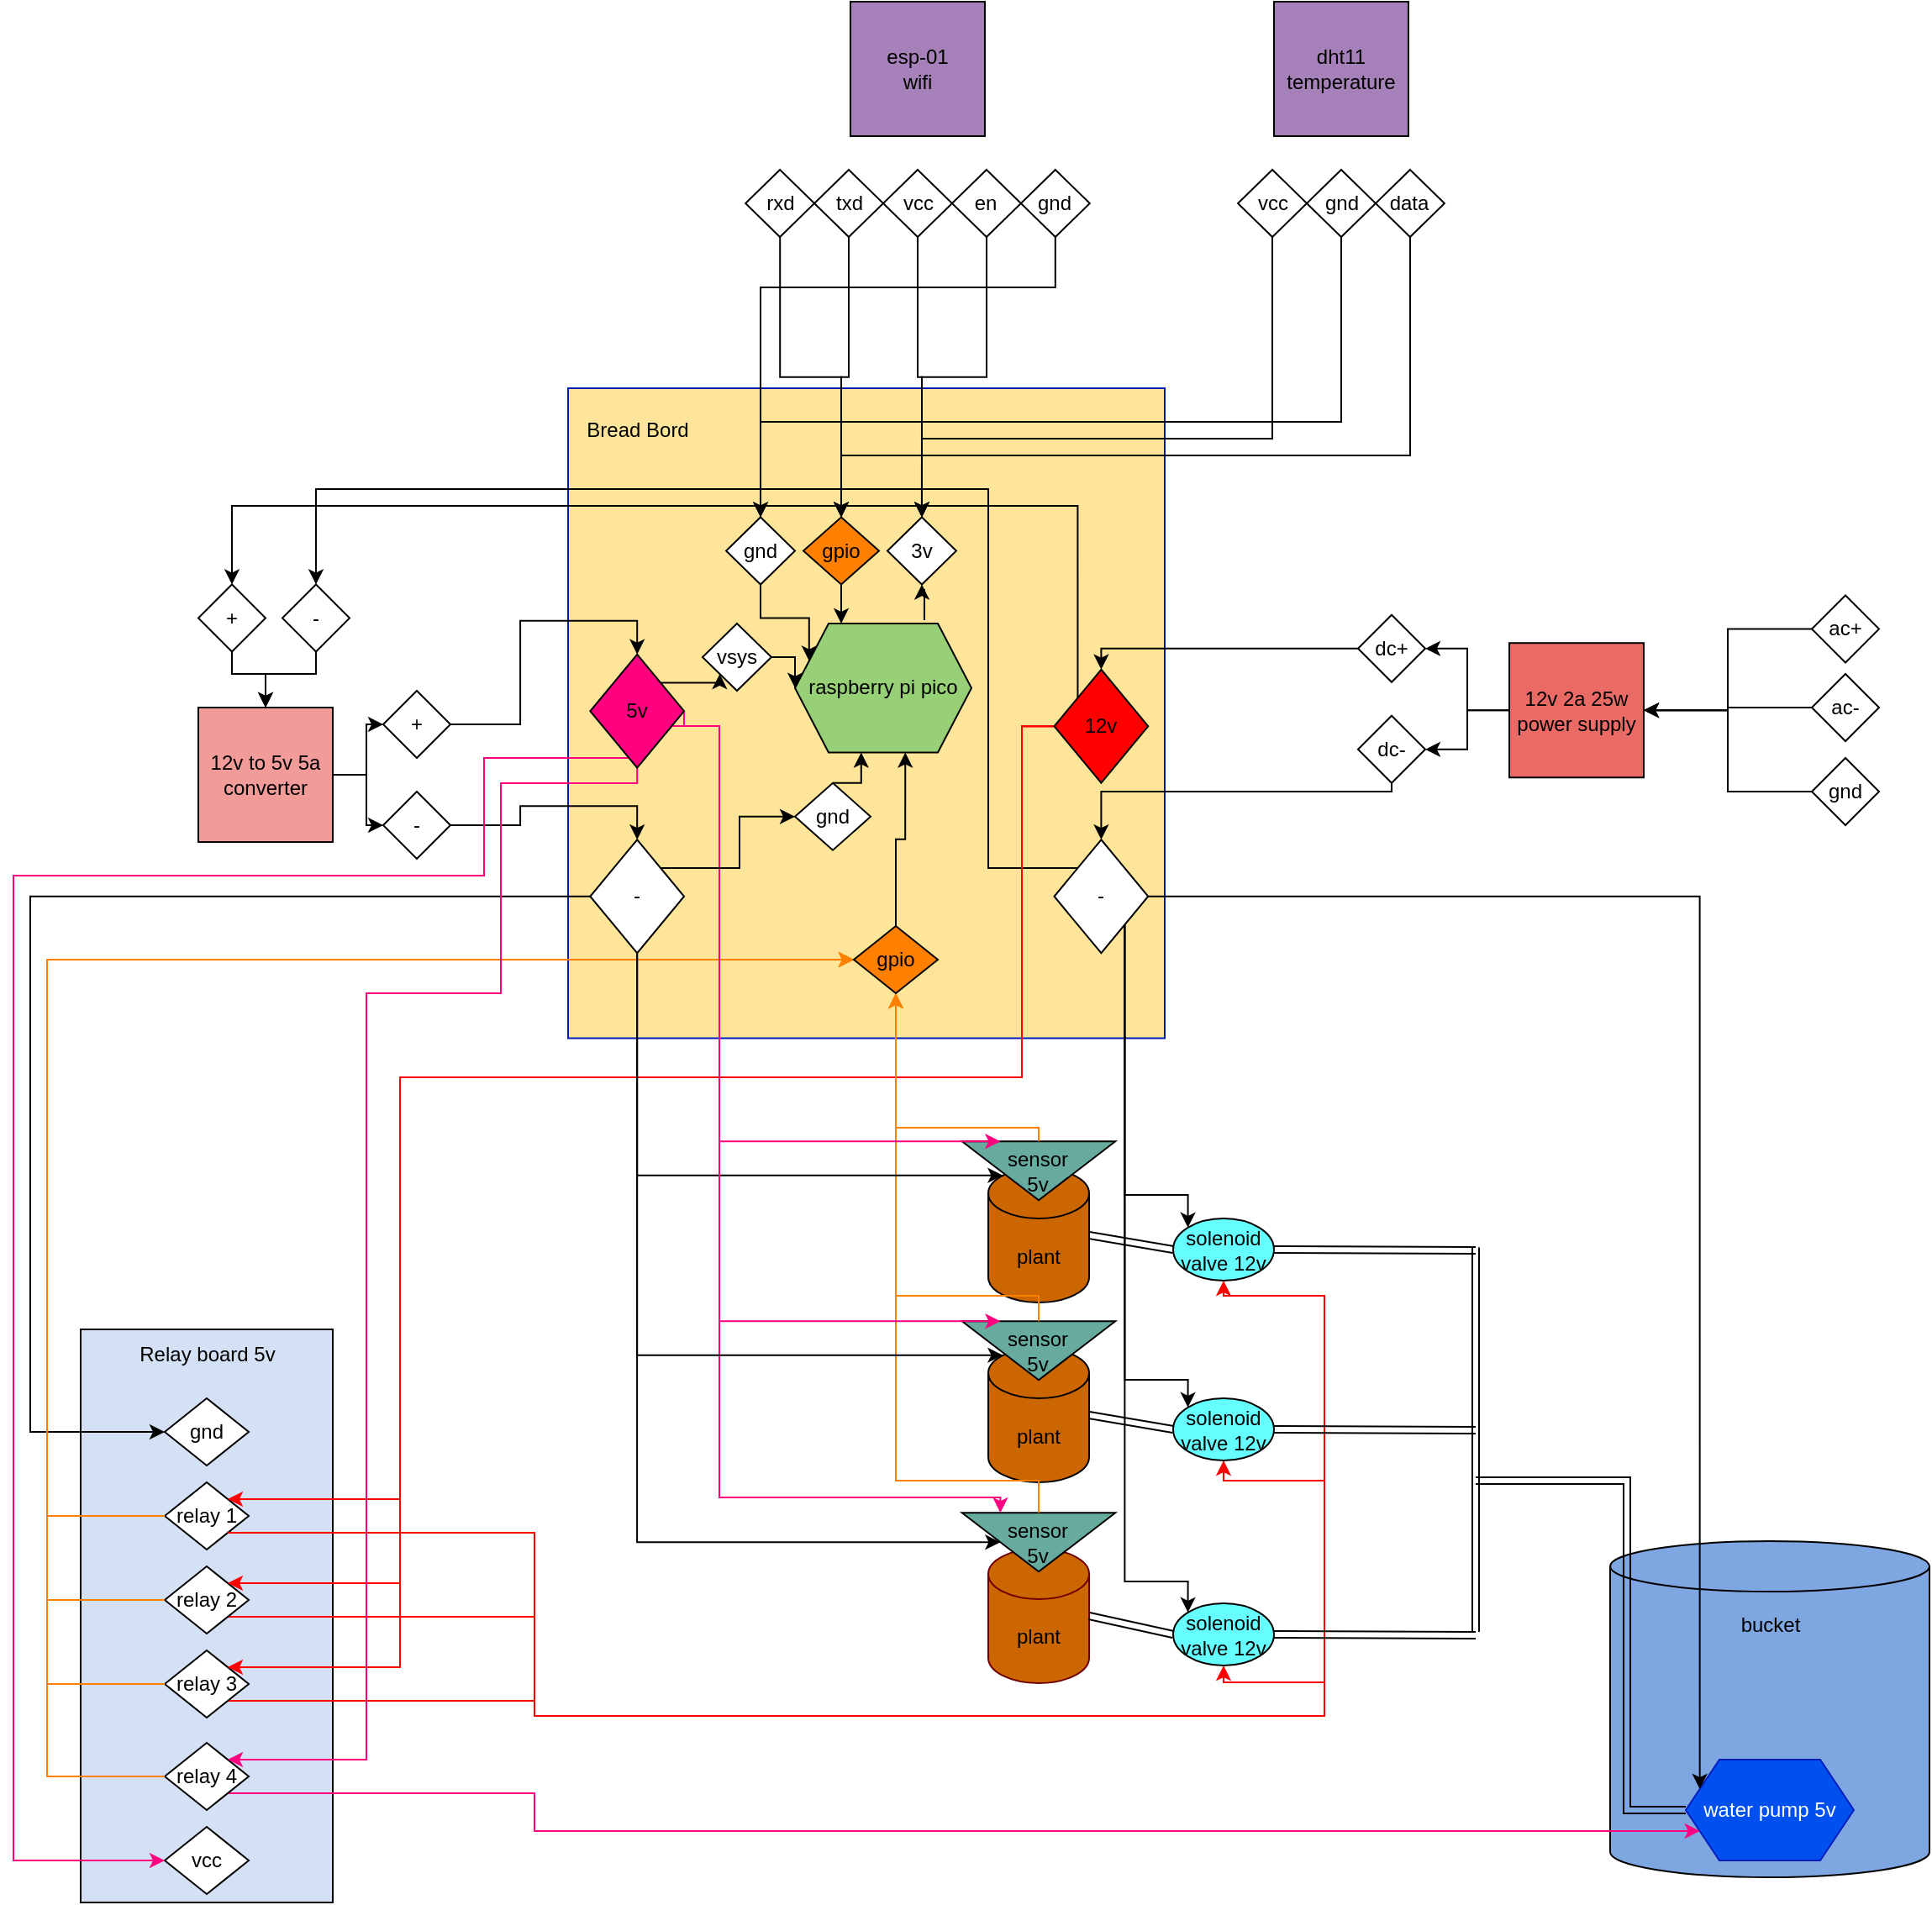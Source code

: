 <mxfile version="20.1.1" type="github">
  <diagram id="-JeUMONWJu-J6zXToi6y" name="Page-1">
    <mxGraphModel dx="1420" dy="1579" grid="1" gridSize="10" guides="1" tooltips="1" connect="1" arrows="1" fold="1" page="1" pageScale="1" pageWidth="1169" pageHeight="827" math="0" shadow="0">
      <root>
        <mxCell id="0" />
        <mxCell id="1" parent="0" />
        <mxCell id="PUIkpn1EFsI0aQIMFj-C-135" value="" style="group;fillColor=#FFE599;strokeColor=#001DBC;fontColor=#ffffff;gradientColor=none;container=0;" parent="1" vertex="1" connectable="0">
          <mxGeometry x="340" y="-80" width="355" height="386.75" as="geometry" />
        </mxCell>
        <mxCell id="PUIkpn1EFsI0aQIMFj-C-105" value="" style="rounded=0;whiteSpace=wrap;html=1;fillColor=#D4E1F5;" parent="1" vertex="1">
          <mxGeometry x="50" y="480" width="150" height="341" as="geometry" />
        </mxCell>
        <mxCell id="PUIkpn1EFsI0aQIMFj-C-1" value="" style="shape=cylinder3;whiteSpace=wrap;html=1;boundedLbl=1;backgroundOutline=1;size=15;fillColor=#7EA6E0;" parent="1" vertex="1">
          <mxGeometry x="960" y="606" width="190" height="200" as="geometry" />
        </mxCell>
        <mxCell id="PUIkpn1EFsI0aQIMFj-C-2" value="water pump 5v" style="shape=hexagon;perimeter=hexagonPerimeter2;whiteSpace=wrap;html=1;fixedSize=1;fillColor=#0050ef;fontColor=#ffffff;strokeColor=#001DBC;" parent="1" vertex="1">
          <mxGeometry x="1005" y="736" width="100" height="60" as="geometry" />
        </mxCell>
        <mxCell id="PUIkpn1EFsI0aQIMFj-C-10" value="solenoid &lt;br&gt;valve 12v" style="ellipse;whiteSpace=wrap;html=1;fillColor=#66FFFF;" parent="1" vertex="1">
          <mxGeometry x="700" y="414" width="60" height="37" as="geometry" />
        </mxCell>
        <mxCell id="PUIkpn1EFsI0aQIMFj-C-21" value="relay 1" style="rhombus;whiteSpace=wrap;html=1;" parent="1" vertex="1">
          <mxGeometry x="100" y="571" width="50" height="40" as="geometry" />
        </mxCell>
        <mxCell id="0tfDMwp1xF6EGkPO3yS6-90" style="edgeStyle=orthogonalEdgeStyle;rounded=0;orthogonalLoop=1;jettySize=auto;html=1;exitX=1;exitY=1;exitDx=0;exitDy=0;entryX=0.5;entryY=1;entryDx=0;entryDy=0;strokeColor=#FF0000;" parent="1" source="PUIkpn1EFsI0aQIMFj-C-22" target="PUIkpn1EFsI0aQIMFj-C-166" edge="1">
          <mxGeometry relative="1" as="geometry">
            <Array as="points">
              <mxPoint x="320" y="651" />
              <mxPoint x="320" y="710" />
              <mxPoint x="790" y="710" />
              <mxPoint x="790" y="690" />
              <mxPoint x="730" y="690" />
            </Array>
          </mxGeometry>
        </mxCell>
        <mxCell id="PUIkpn1EFsI0aQIMFj-C-22" value="relay 2" style="rhombus;whiteSpace=wrap;html=1;" parent="1" vertex="1">
          <mxGeometry x="100" y="621" width="50" height="40" as="geometry" />
        </mxCell>
        <mxCell id="0tfDMwp1xF6EGkPO3yS6-91" style="edgeStyle=orthogonalEdgeStyle;rounded=0;orthogonalLoop=1;jettySize=auto;html=1;exitX=1;exitY=1;exitDx=0;exitDy=0;entryX=0.5;entryY=1;entryDx=0;entryDy=0;strokeColor=#FF0000;" parent="1" source="PUIkpn1EFsI0aQIMFj-C-23" target="PUIkpn1EFsI0aQIMFj-C-165" edge="1">
          <mxGeometry relative="1" as="geometry">
            <Array as="points">
              <mxPoint x="320" y="701" />
              <mxPoint x="320" y="710" />
              <mxPoint x="790" y="710" />
              <mxPoint x="790" y="570" />
              <mxPoint x="730" y="570" />
            </Array>
          </mxGeometry>
        </mxCell>
        <mxCell id="PUIkpn1EFsI0aQIMFj-C-23" value="relay 3" style="rhombus;whiteSpace=wrap;html=1;" parent="1" vertex="1">
          <mxGeometry x="100" y="671" width="50" height="40" as="geometry" />
        </mxCell>
        <mxCell id="0tfDMwp1xF6EGkPO3yS6-92" style="edgeStyle=orthogonalEdgeStyle;rounded=0;orthogonalLoop=1;jettySize=auto;html=1;exitX=1;exitY=1;exitDx=0;exitDy=0;entryX=0.5;entryY=1;entryDx=0;entryDy=0;strokeColor=#FF0000;" parent="1" source="PUIkpn1EFsI0aQIMFj-C-21" target="PUIkpn1EFsI0aQIMFj-C-10" edge="1">
          <mxGeometry relative="1" as="geometry">
            <Array as="points">
              <mxPoint x="320" y="601" />
              <mxPoint x="320" y="710" />
              <mxPoint x="790" y="710" />
              <mxPoint x="790" y="460" />
              <mxPoint x="730" y="460" />
            </Array>
          </mxGeometry>
        </mxCell>
        <mxCell id="0tfDMwp1xF6EGkPO3yS6-94" style="edgeStyle=orthogonalEdgeStyle;rounded=0;orthogonalLoop=1;jettySize=auto;html=1;exitX=1;exitY=1;exitDx=0;exitDy=0;entryX=0;entryY=0.75;entryDx=0;entryDy=0;strokeColor=#FF0080;" parent="1" source="PUIkpn1EFsI0aQIMFj-C-24" target="PUIkpn1EFsI0aQIMFj-C-2" edge="1">
          <mxGeometry relative="1" as="geometry">
            <Array as="points">
              <mxPoint x="320" y="756" />
              <mxPoint x="320" y="779" />
            </Array>
          </mxGeometry>
        </mxCell>
        <mxCell id="PUIkpn1EFsI0aQIMFj-C-24" value="relay 4" style="rhombus;whiteSpace=wrap;html=1;" parent="1" vertex="1">
          <mxGeometry x="100" y="726" width="50" height="40" as="geometry" />
        </mxCell>
        <mxCell id="PUIkpn1EFsI0aQIMFj-C-32" value="plant" style="shape=cylinder3;whiteSpace=wrap;html=1;boundedLbl=1;backgroundOutline=1;size=15;fillColor=#CC6600;" parent="1" vertex="1">
          <mxGeometry x="590" y="384" width="60" height="80" as="geometry" />
        </mxCell>
        <mxCell id="PUIkpn1EFsI0aQIMFj-C-33" value="sensor&lt;br&gt;5v" style="triangle;whiteSpace=wrap;html=1;rotation=90;horizontal=0;fillColor=#67AB9F;" parent="1" vertex="1">
          <mxGeometry x="602.5" y="340" width="35" height="91.25" as="geometry" />
        </mxCell>
        <mxCell id="PUIkpn1EFsI0aQIMFj-C-42" value="plant" style="shape=cylinder3;whiteSpace=wrap;html=1;boundedLbl=1;backgroundOutline=1;size=15;fillColor=#CC6600;" parent="1" vertex="1">
          <mxGeometry x="590" y="491" width="60" height="80" as="geometry" />
        </mxCell>
        <mxCell id="PUIkpn1EFsI0aQIMFj-C-43" value="sensor&lt;br&gt;5v" style="triangle;whiteSpace=wrap;html=1;rotation=90;horizontal=0;fillColor=#67AB9F;" parent="1" vertex="1">
          <mxGeometry x="602.5" y="447" width="35" height="91.25" as="geometry" />
        </mxCell>
        <mxCell id="PUIkpn1EFsI0aQIMFj-C-44" value="plant" style="shape=cylinder3;whiteSpace=wrap;html=1;boundedLbl=1;backgroundOutline=1;size=15;fillColor=#CC6600;fontColor=#000000;strokeColor=#6F0000;" parent="1" vertex="1">
          <mxGeometry x="590" y="610.5" width="60" height="80" as="geometry" />
        </mxCell>
        <mxCell id="PUIkpn1EFsI0aQIMFj-C-45" value="sensor&lt;br&gt;5v" style="triangle;whiteSpace=wrap;html=1;rotation=90;horizontal=0;fillColor=#67AB9F;" parent="1" vertex="1">
          <mxGeometry x="602.5" y="561" width="35" height="91.25" as="geometry" />
        </mxCell>
        <mxCell id="i9QzyAX76_rEQXp-ayQx-7" style="edgeStyle=orthogonalEdgeStyle;rounded=0;orthogonalLoop=1;jettySize=auto;html=1;entryX=0;entryY=0.5;entryDx=0;entryDy=0;" parent="1" source="PUIkpn1EFsI0aQIMFj-C-49" target="PUIkpn1EFsI0aQIMFj-C-67" edge="1">
          <mxGeometry relative="1" as="geometry" />
        </mxCell>
        <mxCell id="i9QzyAX76_rEQXp-ayQx-8" style="edgeStyle=orthogonalEdgeStyle;rounded=0;orthogonalLoop=1;jettySize=auto;html=1;entryX=0;entryY=0.5;entryDx=0;entryDy=0;" parent="1" source="PUIkpn1EFsI0aQIMFj-C-49" target="PUIkpn1EFsI0aQIMFj-C-69" edge="1">
          <mxGeometry relative="1" as="geometry" />
        </mxCell>
        <mxCell id="PUIkpn1EFsI0aQIMFj-C-49" value="12v to 5v 5a converter" style="whiteSpace=wrap;html=1;aspect=fixed;fillColor=#F19C99;" parent="1" vertex="1">
          <mxGeometry x="120" y="110" width="80" height="80" as="geometry" />
        </mxCell>
        <mxCell id="PUIkpn1EFsI0aQIMFj-C-50" value="gnd" style="rhombus;whiteSpace=wrap;html=1;" parent="1" vertex="1">
          <mxGeometry x="100" y="521" width="50" height="40" as="geometry" />
        </mxCell>
        <mxCell id="PUIkpn1EFsI0aQIMFj-C-51" value="vcc" style="rhombus;whiteSpace=wrap;html=1;" parent="1" vertex="1">
          <mxGeometry x="100" y="776" width="50" height="40" as="geometry" />
        </mxCell>
        <mxCell id="i9QzyAX76_rEQXp-ayQx-15" style="edgeStyle=orthogonalEdgeStyle;rounded=0;orthogonalLoop=1;jettySize=auto;html=1;entryX=0.5;entryY=0;entryDx=0;entryDy=0;" parent="1" source="PUIkpn1EFsI0aQIMFj-C-67" target="PUIkpn1EFsI0aQIMFj-C-155" edge="1">
          <mxGeometry relative="1" as="geometry" />
        </mxCell>
        <mxCell id="PUIkpn1EFsI0aQIMFj-C-67" value="+" style="rhombus;whiteSpace=wrap;html=1;" parent="1" vertex="1">
          <mxGeometry x="230" y="100" width="40" height="40" as="geometry" />
        </mxCell>
        <mxCell id="i9QzyAX76_rEQXp-ayQx-16" style="edgeStyle=orthogonalEdgeStyle;rounded=0;orthogonalLoop=1;jettySize=auto;html=1;entryX=0.5;entryY=0;entryDx=0;entryDy=0;" parent="1" source="PUIkpn1EFsI0aQIMFj-C-69" target="PUIkpn1EFsI0aQIMFj-C-160" edge="1">
          <mxGeometry relative="1" as="geometry" />
        </mxCell>
        <mxCell id="PUIkpn1EFsI0aQIMFj-C-69" value="-" style="rhombus;whiteSpace=wrap;html=1;" parent="1" vertex="1">
          <mxGeometry x="230" y="160" width="40" height="40" as="geometry" />
        </mxCell>
        <mxCell id="PUIkpn1EFsI0aQIMFj-C-106" value="Relay board 5v" style="text;html=1;align=center;verticalAlign=middle;resizable=0;points=[];autosize=1;strokeColor=none;fillColor=none;" parent="1" vertex="1">
          <mxGeometry x="75" y="480" width="100" height="30" as="geometry" />
        </mxCell>
        <mxCell id="PUIkpn1EFsI0aQIMFj-C-165" value="solenoid&lt;br&gt;valve 12v" style="ellipse;whiteSpace=wrap;html=1;fillColor=#66FFFF;" parent="1" vertex="1">
          <mxGeometry x="700" y="521" width="60" height="37" as="geometry" />
        </mxCell>
        <mxCell id="PUIkpn1EFsI0aQIMFj-C-166" value="solenoid&lt;br&gt;valve 12v" style="ellipse;whiteSpace=wrap;html=1;fillColor=#66FFFF;" parent="1" vertex="1">
          <mxGeometry x="700" y="643" width="60" height="37" as="geometry" />
        </mxCell>
        <mxCell id="PUIkpn1EFsI0aQIMFj-C-168" value="" style="shape=link;html=1;rounded=0;exitX=1;exitY=0.5;exitDx=0;exitDy=0;exitPerimeter=0;entryX=0;entryY=0.5;entryDx=0;entryDy=0;" parent="1" source="PUIkpn1EFsI0aQIMFj-C-42" target="PUIkpn1EFsI0aQIMFj-C-165" edge="1">
          <mxGeometry width="100" relative="1" as="geometry">
            <mxPoint x="940" y="309.5" as="sourcePoint" />
            <mxPoint x="1040" y="309.5" as="targetPoint" />
          </mxGeometry>
        </mxCell>
        <mxCell id="PUIkpn1EFsI0aQIMFj-C-169" value="" style="shape=link;html=1;rounded=0;exitX=1;exitY=0.5;exitDx=0;exitDy=0;exitPerimeter=0;entryX=0;entryY=0.5;entryDx=0;entryDy=0;" parent="1" source="PUIkpn1EFsI0aQIMFj-C-44" target="PUIkpn1EFsI0aQIMFj-C-166" edge="1">
          <mxGeometry width="100" relative="1" as="geometry">
            <mxPoint x="950" y="319.5" as="sourcePoint" />
            <mxPoint x="1050" y="319.5" as="targetPoint" />
          </mxGeometry>
        </mxCell>
        <mxCell id="PUIkpn1EFsI0aQIMFj-C-172" value="" style="shape=link;html=1;rounded=0;exitX=1;exitY=0.5;exitDx=0;exitDy=0;exitPerimeter=0;entryX=0;entryY=0.5;entryDx=0;entryDy=0;" parent="1" source="PUIkpn1EFsI0aQIMFj-C-32" target="PUIkpn1EFsI0aQIMFj-C-10" edge="1">
          <mxGeometry width="100" relative="1" as="geometry">
            <mxPoint x="870" y="423.5" as="sourcePoint" />
            <mxPoint x="970" y="423.5" as="targetPoint" />
          </mxGeometry>
        </mxCell>
        <mxCell id="PUIkpn1EFsI0aQIMFj-C-171" value="" style="shape=link;html=1;rounded=0;entryX=0;entryY=0.5;entryDx=0;entryDy=0;" parent="1" target="PUIkpn1EFsI0aQIMFj-C-2" edge="1">
          <mxGeometry width="100" relative="1" as="geometry">
            <mxPoint x="880" y="570" as="sourcePoint" />
            <mxPoint x="910" y="740" as="targetPoint" />
            <Array as="points">
              <mxPoint x="970" y="570" />
              <mxPoint x="970" y="766" />
            </Array>
          </mxGeometry>
        </mxCell>
        <mxCell id="PUIkpn1EFsI0aQIMFj-C-173" value="" style="shape=link;html=1;rounded=0;" parent="1" edge="1">
          <mxGeometry width="100" relative="1" as="geometry">
            <mxPoint x="880" y="431.25" as="sourcePoint" />
            <mxPoint x="880" y="660" as="targetPoint" />
            <Array as="points" />
          </mxGeometry>
        </mxCell>
        <mxCell id="PUIkpn1EFsI0aQIMFj-C-174" value="" style="shape=link;html=1;rounded=0;exitX=1;exitY=0.5;exitDx=0;exitDy=0;" parent="1" source="PUIkpn1EFsI0aQIMFj-C-10" edge="1">
          <mxGeometry width="100" relative="1" as="geometry">
            <mxPoint x="810" y="400" as="sourcePoint" />
            <mxPoint x="880" y="433" as="targetPoint" />
          </mxGeometry>
        </mxCell>
        <mxCell id="PUIkpn1EFsI0aQIMFj-C-175" value="" style="shape=link;html=1;rounded=0;exitX=1;exitY=0.5;exitDx=0;exitDy=0;" parent="1" source="PUIkpn1EFsI0aQIMFj-C-166" edge="1">
          <mxGeometry width="100" relative="1" as="geometry">
            <mxPoint x="930" y="480" as="sourcePoint" />
            <mxPoint x="880" y="662" as="targetPoint" />
          </mxGeometry>
        </mxCell>
        <mxCell id="PUIkpn1EFsI0aQIMFj-C-176" value="" style="shape=link;html=1;rounded=0;exitX=1;exitY=0.5;exitDx=0;exitDy=0;" parent="1" source="PUIkpn1EFsI0aQIMFj-C-165" edge="1">
          <mxGeometry width="100" relative="1" as="geometry">
            <mxPoint x="940" y="440" as="sourcePoint" />
            <mxPoint x="880" y="540" as="targetPoint" />
          </mxGeometry>
        </mxCell>
        <mxCell id="PUIkpn1EFsI0aQIMFj-C-177" value="bucket&lt;br&gt;" style="text;html=1;align=center;verticalAlign=middle;resizable=0;points=[];autosize=1;strokeColor=none;fillColor=none;" parent="1" vertex="1">
          <mxGeometry x="1025" y="641" width="60" height="30" as="geometry" />
        </mxCell>
        <mxCell id="0tfDMwp1xF6EGkPO3yS6-1" value="12v 2a 25w power supply" style="whiteSpace=wrap;html=1;aspect=fixed;fillColor=#EA6B66;" parent="1" vertex="1">
          <mxGeometry x="900" y="71.62" width="80" height="80" as="geometry" />
        </mxCell>
        <mxCell id="0tfDMwp1xF6EGkPO3yS6-10" style="edgeStyle=orthogonalEdgeStyle;rounded=0;orthogonalLoop=1;jettySize=auto;html=1;entryX=1;entryY=0.5;entryDx=0;entryDy=0;" parent="1" source="0tfDMwp1xF6EGkPO3yS6-2" target="0tfDMwp1xF6EGkPO3yS6-1" edge="1">
          <mxGeometry relative="1" as="geometry" />
        </mxCell>
        <mxCell id="0tfDMwp1xF6EGkPO3yS6-2" value="ac+" style="rhombus;whiteSpace=wrap;html=1;" parent="1" vertex="1">
          <mxGeometry x="1080" y="43.25" width="40" height="40" as="geometry" />
        </mxCell>
        <mxCell id="0tfDMwp1xF6EGkPO3yS6-9" style="edgeStyle=orthogonalEdgeStyle;rounded=0;orthogonalLoop=1;jettySize=auto;html=1;entryX=1;entryY=0.5;entryDx=0;entryDy=0;" parent="1" source="0tfDMwp1xF6EGkPO3yS6-3" target="0tfDMwp1xF6EGkPO3yS6-1" edge="1">
          <mxGeometry relative="1" as="geometry" />
        </mxCell>
        <mxCell id="0tfDMwp1xF6EGkPO3yS6-3" value="gnd" style="rhombus;whiteSpace=wrap;html=1;" parent="1" vertex="1">
          <mxGeometry x="1080" y="140" width="40" height="40" as="geometry" />
        </mxCell>
        <mxCell id="0tfDMwp1xF6EGkPO3yS6-7" style="edgeStyle=orthogonalEdgeStyle;rounded=0;orthogonalLoop=1;jettySize=auto;html=1;" parent="1" source="0tfDMwp1xF6EGkPO3yS6-4" target="0tfDMwp1xF6EGkPO3yS6-1" edge="1">
          <mxGeometry relative="1" as="geometry" />
        </mxCell>
        <mxCell id="0tfDMwp1xF6EGkPO3yS6-4" value="ac-" style="rhombus;whiteSpace=wrap;html=1;" parent="1" vertex="1">
          <mxGeometry x="1080" y="90" width="40" height="40" as="geometry" />
        </mxCell>
        <mxCell id="0tfDMwp1xF6EGkPO3yS6-14" style="edgeStyle=orthogonalEdgeStyle;rounded=0;orthogonalLoop=1;jettySize=auto;html=1;exitX=0;exitY=0.5;exitDx=0;exitDy=0;" parent="1" source="0tfDMwp1xF6EGkPO3yS6-1" target="0tfDMwp1xF6EGkPO3yS6-11" edge="1">
          <mxGeometry relative="1" as="geometry" />
        </mxCell>
        <mxCell id="i9QzyAX76_rEQXp-ayQx-5" style="edgeStyle=orthogonalEdgeStyle;rounded=0;orthogonalLoop=1;jettySize=auto;html=1;entryX=0.5;entryY=0;entryDx=0;entryDy=0;" parent="1" source="0tfDMwp1xF6EGkPO3yS6-11" target="0tfDMwp1xF6EGkPO3yS6-42" edge="1">
          <mxGeometry relative="1" as="geometry">
            <Array as="points">
              <mxPoint x="830" y="160" />
              <mxPoint x="657" y="160" />
            </Array>
          </mxGeometry>
        </mxCell>
        <mxCell id="0tfDMwp1xF6EGkPO3yS6-11" value="dc-" style="rhombus;whiteSpace=wrap;html=1;" parent="1" vertex="1">
          <mxGeometry x="810" y="114.87" width="40" height="40" as="geometry" />
        </mxCell>
        <mxCell id="0tfDMwp1xF6EGkPO3yS6-13" style="edgeStyle=orthogonalEdgeStyle;rounded=0;orthogonalLoop=1;jettySize=auto;html=1;exitX=0;exitY=0.5;exitDx=0;exitDy=0;" parent="1" source="0tfDMwp1xF6EGkPO3yS6-1" target="0tfDMwp1xF6EGkPO3yS6-12" edge="1">
          <mxGeometry relative="1" as="geometry" />
        </mxCell>
        <mxCell id="i9QzyAX76_rEQXp-ayQx-4" style="edgeStyle=orthogonalEdgeStyle;rounded=0;orthogonalLoop=1;jettySize=auto;html=1;entryX=0.5;entryY=0;entryDx=0;entryDy=0;" parent="1" source="0tfDMwp1xF6EGkPO3yS6-12" target="0tfDMwp1xF6EGkPO3yS6-41" edge="1">
          <mxGeometry relative="1" as="geometry">
            <Array as="points">
              <mxPoint x="657" y="75" />
            </Array>
          </mxGeometry>
        </mxCell>
        <mxCell id="0tfDMwp1xF6EGkPO3yS6-12" value="dc+" style="rhombus;whiteSpace=wrap;html=1;" parent="1" vertex="1">
          <mxGeometry x="810" y="54.87" width="40" height="40" as="geometry" />
        </mxCell>
        <mxCell id="i9QzyAX76_rEQXp-ayQx-11" style="edgeStyle=orthogonalEdgeStyle;rounded=0;orthogonalLoop=1;jettySize=auto;html=1;entryX=0.5;entryY=0;entryDx=0;entryDy=0;" parent="1" source="0tfDMwp1xF6EGkPO3yS6-15" target="PUIkpn1EFsI0aQIMFj-C-49" edge="1">
          <mxGeometry relative="1" as="geometry">
            <Array as="points">
              <mxPoint x="140" y="90" />
              <mxPoint x="160" y="90" />
            </Array>
          </mxGeometry>
        </mxCell>
        <mxCell id="0tfDMwp1xF6EGkPO3yS6-15" value="+" style="rhombus;whiteSpace=wrap;html=1;" parent="1" vertex="1">
          <mxGeometry x="120" y="36.75" width="40" height="40" as="geometry" />
        </mxCell>
        <mxCell id="i9QzyAX76_rEQXp-ayQx-12" style="edgeStyle=orthogonalEdgeStyle;rounded=0;orthogonalLoop=1;jettySize=auto;html=1;entryX=0.5;entryY=0;entryDx=0;entryDy=0;exitX=0.5;exitY=1;exitDx=0;exitDy=0;" parent="1" source="0tfDMwp1xF6EGkPO3yS6-16" target="PUIkpn1EFsI0aQIMFj-C-49" edge="1">
          <mxGeometry relative="1" as="geometry">
            <Array as="points">
              <mxPoint x="190" y="90" />
              <mxPoint x="160" y="90" />
            </Array>
          </mxGeometry>
        </mxCell>
        <mxCell id="0tfDMwp1xF6EGkPO3yS6-16" value="-" style="rhombus;whiteSpace=wrap;html=1;" parent="1" vertex="1">
          <mxGeometry x="170" y="36.75" width="40" height="40" as="geometry" />
        </mxCell>
        <mxCell id="0tfDMwp1xF6EGkPO3yS6-59" style="edgeStyle=orthogonalEdgeStyle;rounded=0;orthogonalLoop=1;jettySize=auto;html=1;exitX=1;exitY=0.5;exitDx=0;exitDy=0;entryX=1;entryY=0.5;entryDx=0;entryDy=0;" parent="1" source="PUIkpn1EFsI0aQIMFj-C-49" target="PUIkpn1EFsI0aQIMFj-C-49" edge="1">
          <mxGeometry relative="1" as="geometry" />
        </mxCell>
        <mxCell id="i9QzyAX76_rEQXp-ayQx-13" style="edgeStyle=orthogonalEdgeStyle;rounded=0;orthogonalLoop=1;jettySize=auto;html=1;exitX=0;exitY=0;exitDx=0;exitDy=0;entryX=0.5;entryY=0;entryDx=0;entryDy=0;" parent="1" source="0tfDMwp1xF6EGkPO3yS6-41" target="0tfDMwp1xF6EGkPO3yS6-15" edge="1">
          <mxGeometry relative="1" as="geometry">
            <Array as="points">
              <mxPoint x="643" y="-10" />
              <mxPoint x="140" y="-10" />
            </Array>
          </mxGeometry>
        </mxCell>
        <mxCell id="i9QzyAX76_rEQXp-ayQx-14" style="edgeStyle=orthogonalEdgeStyle;rounded=0;orthogonalLoop=1;jettySize=auto;html=1;exitX=0;exitY=0;exitDx=0;exitDy=0;entryX=0.5;entryY=0;entryDx=0;entryDy=0;" parent="1" source="0tfDMwp1xF6EGkPO3yS6-42" target="0tfDMwp1xF6EGkPO3yS6-16" edge="1">
          <mxGeometry relative="1" as="geometry">
            <Array as="points">
              <mxPoint x="590" y="206" />
              <mxPoint x="590" y="-20" />
              <mxPoint x="190" y="-20" />
            </Array>
          </mxGeometry>
        </mxCell>
        <mxCell id="i9QzyAX76_rEQXp-ayQx-31" style="edgeStyle=orthogonalEdgeStyle;rounded=0;orthogonalLoop=1;jettySize=auto;html=1;entryX=0;entryY=0.5;entryDx=0;entryDy=0;" parent="1" source="PUIkpn1EFsI0aQIMFj-C-160" target="PUIkpn1EFsI0aQIMFj-C-50" edge="1">
          <mxGeometry relative="1" as="geometry">
            <Array as="points">
              <mxPoint x="20" y="222" />
              <mxPoint x="20" y="541" />
            </Array>
          </mxGeometry>
        </mxCell>
        <mxCell id="i9QzyAX76_rEQXp-ayQx-32" style="edgeStyle=orthogonalEdgeStyle;rounded=0;orthogonalLoop=1;jettySize=auto;html=1;entryX=0;entryY=0.5;entryDx=0;entryDy=0;strokeColor=#FF0080;" parent="1" source="PUIkpn1EFsI0aQIMFj-C-155" target="PUIkpn1EFsI0aQIMFj-C-51" edge="1">
          <mxGeometry relative="1" as="geometry">
            <Array as="points">
              <mxPoint x="290" y="140" />
              <mxPoint x="290" y="210" />
              <mxPoint x="10" y="210" />
              <mxPoint x="10" y="796" />
            </Array>
          </mxGeometry>
        </mxCell>
        <mxCell id="i9QzyAX76_rEQXp-ayQx-33" style="edgeStyle=orthogonalEdgeStyle;rounded=0;orthogonalLoop=1;jettySize=auto;html=1;exitX=0;exitY=0.5;exitDx=0;exitDy=0;strokeColor=#FF8000;" parent="1" source="PUIkpn1EFsI0aQIMFj-C-21" target="PUIkpn1EFsI0aQIMFj-C-55" edge="1">
          <mxGeometry relative="1" as="geometry">
            <Array as="points">
              <mxPoint x="30" y="591" />
              <mxPoint x="30" y="260" />
            </Array>
          </mxGeometry>
        </mxCell>
        <mxCell id="i9QzyAX76_rEQXp-ayQx-34" style="edgeStyle=orthogonalEdgeStyle;rounded=0;orthogonalLoop=1;jettySize=auto;html=1;exitX=0;exitY=0.5;exitDx=0;exitDy=0;strokeColor=#FF8000;" parent="1" source="PUIkpn1EFsI0aQIMFj-C-22" target="PUIkpn1EFsI0aQIMFj-C-55" edge="1">
          <mxGeometry relative="1" as="geometry">
            <Array as="points">
              <mxPoint x="30" y="641" />
              <mxPoint x="30" y="260" />
            </Array>
          </mxGeometry>
        </mxCell>
        <mxCell id="i9QzyAX76_rEQXp-ayQx-35" style="edgeStyle=orthogonalEdgeStyle;rounded=0;orthogonalLoop=1;jettySize=auto;html=1;exitX=0;exitY=0.5;exitDx=0;exitDy=0;strokeColor=#FF8000;" parent="1" source="PUIkpn1EFsI0aQIMFj-C-23" target="PUIkpn1EFsI0aQIMFj-C-55" edge="1">
          <mxGeometry relative="1" as="geometry">
            <Array as="points">
              <mxPoint x="30" y="691" />
              <mxPoint x="30" y="260" />
            </Array>
          </mxGeometry>
        </mxCell>
        <mxCell id="i9QzyAX76_rEQXp-ayQx-36" style="edgeStyle=orthogonalEdgeStyle;rounded=0;orthogonalLoop=1;jettySize=auto;html=1;exitX=0;exitY=0.5;exitDx=0;exitDy=0;strokeColor=#FF8000;" parent="1" source="PUIkpn1EFsI0aQIMFj-C-24" target="PUIkpn1EFsI0aQIMFj-C-55" edge="1">
          <mxGeometry relative="1" as="geometry">
            <Array as="points">
              <mxPoint x="30" y="746" />
              <mxPoint x="30" y="260" />
            </Array>
          </mxGeometry>
        </mxCell>
        <mxCell id="i9QzyAX76_rEQXp-ayQx-37" style="edgeStyle=orthogonalEdgeStyle;rounded=0;orthogonalLoop=1;jettySize=auto;html=1;entryX=1;entryY=0;entryDx=0;entryDy=0;strokeColor=#FF0000;" parent="1" source="0tfDMwp1xF6EGkPO3yS6-41" target="PUIkpn1EFsI0aQIMFj-C-21" edge="1">
          <mxGeometry relative="1" as="geometry">
            <mxPoint x="450" y="460" as="targetPoint" />
            <Array as="points">
              <mxPoint x="610" y="121" />
              <mxPoint x="610" y="330" />
              <mxPoint x="240" y="330" />
              <mxPoint x="240" y="581" />
            </Array>
          </mxGeometry>
        </mxCell>
        <mxCell id="i9QzyAX76_rEQXp-ayQx-38" style="edgeStyle=orthogonalEdgeStyle;rounded=0;orthogonalLoop=1;jettySize=auto;html=1;entryX=1;entryY=0;entryDx=0;entryDy=0;strokeColor=#FF0000;" parent="1" source="0tfDMwp1xF6EGkPO3yS6-41" target="PUIkpn1EFsI0aQIMFj-C-22" edge="1">
          <mxGeometry relative="1" as="geometry">
            <Array as="points">
              <mxPoint x="610" y="121" />
              <mxPoint x="610" y="330" />
              <mxPoint x="240" y="330" />
              <mxPoint x="240" y="631" />
            </Array>
          </mxGeometry>
        </mxCell>
        <mxCell id="i9QzyAX76_rEQXp-ayQx-39" style="edgeStyle=orthogonalEdgeStyle;rounded=0;orthogonalLoop=1;jettySize=auto;html=1;entryX=1;entryY=0;entryDx=0;entryDy=0;strokeColor=#FF0000;" parent="1" source="0tfDMwp1xF6EGkPO3yS6-41" target="PUIkpn1EFsI0aQIMFj-C-23" edge="1">
          <mxGeometry relative="1" as="geometry">
            <Array as="points">
              <mxPoint x="610" y="121" />
              <mxPoint x="610" y="330" />
              <mxPoint x="240" y="330" />
              <mxPoint x="240" y="681" />
            </Array>
          </mxGeometry>
        </mxCell>
        <mxCell id="i9QzyAX76_rEQXp-ayQx-41" style="edgeStyle=orthogonalEdgeStyle;rounded=0;orthogonalLoop=1;jettySize=auto;html=1;exitX=0.5;exitY=1;exitDx=0;exitDy=0;entryX=1;entryY=0;entryDx=0;entryDy=0;strokeColor=#FF0080;" parent="1" source="PUIkpn1EFsI0aQIMFj-C-155" target="PUIkpn1EFsI0aQIMFj-C-24" edge="1">
          <mxGeometry relative="1" as="geometry">
            <Array as="points">
              <mxPoint x="300" y="155" />
              <mxPoint x="300" y="280" />
              <mxPoint x="220" y="280" />
              <mxPoint x="220" y="736" />
            </Array>
          </mxGeometry>
        </mxCell>
        <mxCell id="i9QzyAX76_rEQXp-ayQx-42" style="edgeStyle=orthogonalEdgeStyle;rounded=0;orthogonalLoop=1;jettySize=auto;html=1;entryX=0;entryY=0;entryDx=0;entryDy=0;exitX=1;exitY=1;exitDx=0;exitDy=0;" parent="1" source="0tfDMwp1xF6EGkPO3yS6-42" target="PUIkpn1EFsI0aQIMFj-C-166" edge="1">
          <mxGeometry relative="1" as="geometry">
            <Array as="points">
              <mxPoint x="671" y="630" />
              <mxPoint x="709" y="630" />
            </Array>
          </mxGeometry>
        </mxCell>
        <mxCell id="i9QzyAX76_rEQXp-ayQx-43" style="edgeStyle=orthogonalEdgeStyle;rounded=0;orthogonalLoop=1;jettySize=auto;html=1;exitX=1;exitY=1;exitDx=0;exitDy=0;entryX=0;entryY=0;entryDx=0;entryDy=0;" parent="1" source="0tfDMwp1xF6EGkPO3yS6-42" target="PUIkpn1EFsI0aQIMFj-C-165" edge="1">
          <mxGeometry relative="1" as="geometry">
            <Array as="points">
              <mxPoint x="671" y="510" />
              <mxPoint x="709" y="510" />
            </Array>
          </mxGeometry>
        </mxCell>
        <mxCell id="i9QzyAX76_rEQXp-ayQx-44" style="edgeStyle=orthogonalEdgeStyle;rounded=0;orthogonalLoop=1;jettySize=auto;html=1;exitX=1;exitY=1;exitDx=0;exitDy=0;entryX=0;entryY=0;entryDx=0;entryDy=0;" parent="1" source="0tfDMwp1xF6EGkPO3yS6-42" target="PUIkpn1EFsI0aQIMFj-C-10" edge="1">
          <mxGeometry relative="1" as="geometry">
            <Array as="points">
              <mxPoint x="671" y="400" />
              <mxPoint x="709" y="400" />
            </Array>
          </mxGeometry>
        </mxCell>
        <mxCell id="i9QzyAX76_rEQXp-ayQx-45" style="edgeStyle=orthogonalEdgeStyle;rounded=0;orthogonalLoop=1;jettySize=auto;html=1;exitX=0;exitY=0.5;exitDx=0;exitDy=0;entryX=0.5;entryY=1;entryDx=0;entryDy=0;strokeColor=#FF8000;" parent="1" source="PUIkpn1EFsI0aQIMFj-C-33" target="PUIkpn1EFsI0aQIMFj-C-55" edge="1">
          <mxGeometry relative="1" as="geometry">
            <Array as="points">
              <mxPoint x="620" y="360" />
              <mxPoint x="535" y="360" />
            </Array>
          </mxGeometry>
        </mxCell>
        <mxCell id="i9QzyAX76_rEQXp-ayQx-47" style="edgeStyle=orthogonalEdgeStyle;rounded=0;orthogonalLoop=1;jettySize=auto;html=1;exitX=0;exitY=0.5;exitDx=0;exitDy=0;entryX=0.5;entryY=1;entryDx=0;entryDy=0;strokeColor=#FF8000;" parent="1" source="PUIkpn1EFsI0aQIMFj-C-45" target="PUIkpn1EFsI0aQIMFj-C-55" edge="1">
          <mxGeometry relative="1" as="geometry">
            <Array as="points">
              <mxPoint x="620" y="570" />
              <mxPoint x="535" y="570" />
            </Array>
          </mxGeometry>
        </mxCell>
        <mxCell id="i9QzyAX76_rEQXp-ayQx-48" style="edgeStyle=orthogonalEdgeStyle;rounded=0;orthogonalLoop=1;jettySize=auto;html=1;exitX=0;exitY=0.5;exitDx=0;exitDy=0;entryX=0.5;entryY=1;entryDx=0;entryDy=0;strokeColor=#FF8000;" parent="1" source="PUIkpn1EFsI0aQIMFj-C-43" target="PUIkpn1EFsI0aQIMFj-C-55" edge="1">
          <mxGeometry relative="1" as="geometry">
            <Array as="points">
              <mxPoint x="620" y="460" />
              <mxPoint x="535" y="460" />
            </Array>
          </mxGeometry>
        </mxCell>
        <mxCell id="i9QzyAX76_rEQXp-ayQx-49" style="edgeStyle=orthogonalEdgeStyle;rounded=0;orthogonalLoop=1;jettySize=auto;html=1;entryX=0;entryY=0.75;entryDx=0;entryDy=0;strokeColor=#FF0080;" parent="1" source="PUIkpn1EFsI0aQIMFj-C-155" target="PUIkpn1EFsI0aQIMFj-C-45" edge="1">
          <mxGeometry relative="1" as="geometry">
            <Array as="points">
              <mxPoint x="430" y="121" />
              <mxPoint x="430" y="580" />
              <mxPoint x="597" y="580" />
            </Array>
          </mxGeometry>
        </mxCell>
        <mxCell id="i9QzyAX76_rEQXp-ayQx-50" style="edgeStyle=orthogonalEdgeStyle;rounded=0;orthogonalLoop=1;jettySize=auto;html=1;entryX=0.5;entryY=1;entryDx=0;entryDy=0;" parent="1" source="PUIkpn1EFsI0aQIMFj-C-160" target="PUIkpn1EFsI0aQIMFj-C-45" edge="1">
          <mxGeometry relative="1" as="geometry">
            <Array as="points">
              <mxPoint x="381" y="607" />
            </Array>
          </mxGeometry>
        </mxCell>
        <mxCell id="i9QzyAX76_rEQXp-ayQx-51" style="edgeStyle=orthogonalEdgeStyle;rounded=0;orthogonalLoop=1;jettySize=auto;html=1;entryX=0.145;entryY=0;entryDx=0;entryDy=4.35;entryPerimeter=0;" parent="1" source="PUIkpn1EFsI0aQIMFj-C-160" target="PUIkpn1EFsI0aQIMFj-C-42" edge="1">
          <mxGeometry relative="1" as="geometry">
            <Array as="points">
              <mxPoint x="381" y="495" />
            </Array>
          </mxGeometry>
        </mxCell>
        <mxCell id="i9QzyAX76_rEQXp-ayQx-52" style="edgeStyle=orthogonalEdgeStyle;rounded=0;orthogonalLoop=1;jettySize=auto;html=1;entryX=0.145;entryY=0;entryDx=0;entryDy=4.35;entryPerimeter=0;" parent="1" source="PUIkpn1EFsI0aQIMFj-C-160" target="PUIkpn1EFsI0aQIMFj-C-32" edge="1">
          <mxGeometry relative="1" as="geometry">
            <Array as="points">
              <mxPoint x="381" y="388" />
            </Array>
          </mxGeometry>
        </mxCell>
        <mxCell id="i9QzyAX76_rEQXp-ayQx-53" style="edgeStyle=orthogonalEdgeStyle;rounded=0;orthogonalLoop=1;jettySize=auto;html=1;exitX=1;exitY=0.5;exitDx=0;exitDy=0;entryX=0;entryY=0.75;entryDx=0;entryDy=0;strokeColor=#FF0080;" parent="1" source="PUIkpn1EFsI0aQIMFj-C-155" target="PUIkpn1EFsI0aQIMFj-C-43" edge="1">
          <mxGeometry relative="1" as="geometry">
            <Array as="points">
              <mxPoint x="430" y="121" />
              <mxPoint x="430" y="475" />
            </Array>
          </mxGeometry>
        </mxCell>
        <mxCell id="i9QzyAX76_rEQXp-ayQx-54" style="edgeStyle=orthogonalEdgeStyle;rounded=0;orthogonalLoop=1;jettySize=auto;html=1;entryX=0;entryY=0.75;entryDx=0;entryDy=0;strokeColor=#FF0080;" parent="1" source="PUIkpn1EFsI0aQIMFj-C-155" target="PUIkpn1EFsI0aQIMFj-C-33" edge="1">
          <mxGeometry relative="1" as="geometry">
            <Array as="points">
              <mxPoint x="430" y="121" />
              <mxPoint x="430" y="368" />
            </Array>
          </mxGeometry>
        </mxCell>
        <mxCell id="i9QzyAX76_rEQXp-ayQx-55" style="edgeStyle=orthogonalEdgeStyle;rounded=0;orthogonalLoop=1;jettySize=auto;html=1;exitX=1;exitY=0.5;exitDx=0;exitDy=0;entryX=0;entryY=0.25;entryDx=0;entryDy=0;strokeColor=#000000;" parent="1" source="0tfDMwp1xF6EGkPO3yS6-42" target="PUIkpn1EFsI0aQIMFj-C-2" edge="1">
          <mxGeometry relative="1" as="geometry">
            <Array as="points">
              <mxPoint x="1013" y="222" />
            </Array>
          </mxGeometry>
        </mxCell>
        <mxCell id="Cj3IPJaoReeCgqhKKYie-1" value="esp-01&lt;br&gt;wifi&lt;br&gt;" style="whiteSpace=wrap;html=1;aspect=fixed;fillColor=#A680B8;" parent="1" vertex="1">
          <mxGeometry x="507.98" y="-310" width="80" height="80" as="geometry" />
        </mxCell>
        <mxCell id="PUIkpn1EFsI0aQIMFj-C-132" value="Bread Bord&lt;br&gt;" style="text;html=1;align=center;verticalAlign=middle;resizable=0;points=[];autosize=1;strokeColor=none;fillColor=none;" parent="1" vertex="1">
          <mxGeometry x="341.092" y="-70" width="80" height="30" as="geometry" />
        </mxCell>
        <mxCell id="i9QzyAX76_rEQXp-ayQx-58" style="edgeStyle=orthogonalEdgeStyle;rounded=0;orthogonalLoop=1;jettySize=auto;html=1;exitX=1;exitY=0;exitDx=0;exitDy=0;entryX=0;entryY=1;entryDx=0;entryDy=0;strokeColor=#000000;" parent="1" source="PUIkpn1EFsI0aQIMFj-C-155" target="PUIkpn1EFsI0aQIMFj-C-66" edge="1">
          <mxGeometry relative="1" as="geometry" />
        </mxCell>
        <mxCell id="PUIkpn1EFsI0aQIMFj-C-155" value="5v" style="rhombus;whiteSpace=wrap;html=1;fillColor=#FF0080;" parent="1" vertex="1">
          <mxGeometry x="353.148" y="78.375" width="55.88" height="67.5" as="geometry" />
        </mxCell>
        <mxCell id="i9QzyAX76_rEQXp-ayQx-28" style="edgeStyle=orthogonalEdgeStyle;rounded=0;orthogonalLoop=1;jettySize=auto;html=1;exitX=1;exitY=0;exitDx=0;exitDy=0;entryX=0;entryY=0.5;entryDx=0;entryDy=0;" parent="1" source="PUIkpn1EFsI0aQIMFj-C-160" target="PUIkpn1EFsI0aQIMFj-C-65" edge="1">
          <mxGeometry relative="1" as="geometry" />
        </mxCell>
        <mxCell id="PUIkpn1EFsI0aQIMFj-C-160" value="-" style="rhombus;whiteSpace=wrap;html=1;" parent="1" vertex="1">
          <mxGeometry x="353.148" y="188.625" width="55.88" height="67.5" as="geometry" />
        </mxCell>
        <mxCell id="0tfDMwp1xF6EGkPO3yS6-41" value="12v" style="rhombus;whiteSpace=wrap;html=1;fillColor=#FF0000;" parent="1" vertex="1">
          <mxGeometry x="629.259" y="87.375" width="55.88" height="67.5" as="geometry" />
        </mxCell>
        <mxCell id="0tfDMwp1xF6EGkPO3yS6-42" value="-" style="rhombus;whiteSpace=wrap;html=1;" parent="1" vertex="1">
          <mxGeometry x="629.259" y="188.625" width="55.88" height="67.5" as="geometry" />
        </mxCell>
        <mxCell id="i9QzyAX76_rEQXp-ayQx-57" style="edgeStyle=orthogonalEdgeStyle;rounded=0;orthogonalLoop=1;jettySize=auto;html=1;exitX=1;exitY=0.5;exitDx=0;exitDy=0;entryX=0;entryY=0.5;entryDx=0;entryDy=0;strokeColor=#000000;" parent="1" source="PUIkpn1EFsI0aQIMFj-C-66" target="PUIkpn1EFsI0aQIMFj-C-48" edge="1">
          <mxGeometry relative="1" as="geometry" />
        </mxCell>
        <mxCell id="PUIkpn1EFsI0aQIMFj-C-66" value="vsys" style="rhombus;whiteSpace=wrap;html=1;" parent="1" vertex="1">
          <mxGeometry x="420" y="60" width="40.97" height="40" as="geometry" />
        </mxCell>
        <mxCell id="i9QzyAX76_rEQXp-ayQx-29" style="edgeStyle=orthogonalEdgeStyle;rounded=0;orthogonalLoop=1;jettySize=auto;html=1;exitX=0.5;exitY=0;exitDx=0;exitDy=0;entryX=0.375;entryY=1;entryDx=0;entryDy=0;" parent="1" source="PUIkpn1EFsI0aQIMFj-C-65" target="PUIkpn1EFsI0aQIMFj-C-48" edge="1">
          <mxGeometry relative="1" as="geometry" />
        </mxCell>
        <mxCell id="PUIkpn1EFsI0aQIMFj-C-65" value="gnd" style="rhombus;whiteSpace=wrap;html=1;" parent="1" vertex="1">
          <mxGeometry x="475" y="154.88" width="45" height="40" as="geometry" />
        </mxCell>
        <mxCell id="PUIkpn1EFsI0aQIMFj-C-48" value="raspberry pi pico" style="shape=hexagon;perimeter=hexagonPerimeter2;whiteSpace=wrap;html=1;fixedSize=1;fillColor=#97D077;" parent="1" vertex="1">
          <mxGeometry x="475" y="60" width="105" height="76.75" as="geometry" />
        </mxCell>
        <mxCell id="i9QzyAX76_rEQXp-ayQx-30" style="edgeStyle=orthogonalEdgeStyle;rounded=0;orthogonalLoop=1;jettySize=auto;html=1;entryX=0.625;entryY=1;entryDx=0;entryDy=0;" parent="1" source="PUIkpn1EFsI0aQIMFj-C-55" target="PUIkpn1EFsI0aQIMFj-C-48" edge="1">
          <mxGeometry relative="1" as="geometry" />
        </mxCell>
        <mxCell id="PUIkpn1EFsI0aQIMFj-C-55" value="gpio" style="rhombus;whiteSpace=wrap;html=1;fillColor=#FF8000;" parent="1" vertex="1">
          <mxGeometry x="510" y="240" width="50" height="40" as="geometry" />
        </mxCell>
        <mxCell id="Cj3IPJaoReeCgqhKKYie-9" style="edgeStyle=orthogonalEdgeStyle;rounded=0;orthogonalLoop=1;jettySize=auto;html=1;exitX=0.733;exitY=-0.026;exitDx=0;exitDy=0;exitPerimeter=0;" parent="1" source="PUIkpn1EFsI0aQIMFj-C-48" target="Cj3IPJaoReeCgqhKKYie-3" edge="1">
          <mxGeometry relative="1" as="geometry" />
        </mxCell>
        <mxCell id="Cj3IPJaoReeCgqhKKYie-3" value="3v" style="rhombus;whiteSpace=wrap;html=1;" parent="1" vertex="1">
          <mxGeometry x="530" y="-3.25" width="40.97" height="40" as="geometry" />
        </mxCell>
        <mxCell id="Cj3IPJaoReeCgqhKKYie-8" style="edgeStyle=orthogonalEdgeStyle;rounded=0;orthogonalLoop=1;jettySize=auto;html=1;entryX=0.262;entryY=0;entryDx=0;entryDy=0;entryPerimeter=0;" parent="1" source="Cj3IPJaoReeCgqhKKYie-5" target="PUIkpn1EFsI0aQIMFj-C-48" edge="1">
          <mxGeometry relative="1" as="geometry" />
        </mxCell>
        <mxCell id="Cj3IPJaoReeCgqhKKYie-5" value="gpio" style="rhombus;whiteSpace=wrap;html=1;fillColor=#FF8000;" parent="1" vertex="1">
          <mxGeometry x="480" y="-3.25" width="45" height="40" as="geometry" />
        </mxCell>
        <mxCell id="ZqX6bqMgEYGxVGtMa7wk-10" style="edgeStyle=orthogonalEdgeStyle;rounded=0;orthogonalLoop=1;jettySize=auto;html=1;entryX=0.5;entryY=0;entryDx=0;entryDy=0;" edge="1" parent="1" source="Cj3IPJaoReeCgqhKKYie-10" target="ZqX6bqMgEYGxVGtMa7wk-8">
          <mxGeometry relative="1" as="geometry">
            <Array as="points">
              <mxPoint x="630" y="-140" />
              <mxPoint x="455" y="-140" />
            </Array>
          </mxGeometry>
        </mxCell>
        <mxCell id="Cj3IPJaoReeCgqhKKYie-10" value="gnd" style="rhombus;whiteSpace=wrap;html=1;" parent="1" vertex="1">
          <mxGeometry x="609.43" y="-210" width="40.97" height="40" as="geometry" />
        </mxCell>
        <mxCell id="Cj3IPJaoReeCgqhKKYie-24" style="edgeStyle=orthogonalEdgeStyle;rounded=0;orthogonalLoop=1;jettySize=auto;html=1;entryX=0.5;entryY=0;entryDx=0;entryDy=0;" parent="1" source="Cj3IPJaoReeCgqhKKYie-12" target="Cj3IPJaoReeCgqhKKYie-3" edge="1">
          <mxGeometry relative="1" as="geometry" />
        </mxCell>
        <mxCell id="Cj3IPJaoReeCgqhKKYie-12" value="vcc" style="rhombus;whiteSpace=wrap;html=1;" parent="1" vertex="1">
          <mxGeometry x="527.5" y="-210" width="40.97" height="40" as="geometry" />
        </mxCell>
        <mxCell id="Cj3IPJaoReeCgqhKKYie-26" style="edgeStyle=orthogonalEdgeStyle;rounded=0;orthogonalLoop=1;jettySize=auto;html=1;entryX=0.5;entryY=0;entryDx=0;entryDy=0;" parent="1" source="Cj3IPJaoReeCgqhKKYie-13" target="Cj3IPJaoReeCgqhKKYie-5" edge="1">
          <mxGeometry relative="1" as="geometry" />
        </mxCell>
        <mxCell id="Cj3IPJaoReeCgqhKKYie-13" value="txd" style="rhombus;whiteSpace=wrap;html=1;" parent="1" vertex="1">
          <mxGeometry x="486.53" y="-210" width="40.97" height="40" as="geometry" />
        </mxCell>
        <mxCell id="Cj3IPJaoReeCgqhKKYie-27" style="edgeStyle=orthogonalEdgeStyle;rounded=0;orthogonalLoop=1;jettySize=auto;html=1;entryX=0.5;entryY=0;entryDx=0;entryDy=0;" parent="1" source="Cj3IPJaoReeCgqhKKYie-14" target="Cj3IPJaoReeCgqhKKYie-5" edge="1">
          <mxGeometry relative="1" as="geometry">
            <mxPoint x="420" y="-120" as="targetPoint" />
          </mxGeometry>
        </mxCell>
        <mxCell id="Cj3IPJaoReeCgqhKKYie-14" value="rxd" style="rhombus;whiteSpace=wrap;html=1;" parent="1" vertex="1">
          <mxGeometry x="445.56" y="-210" width="40.97" height="40" as="geometry" />
        </mxCell>
        <mxCell id="Cj3IPJaoReeCgqhKKYie-25" style="edgeStyle=orthogonalEdgeStyle;rounded=0;orthogonalLoop=1;jettySize=auto;html=1;entryX=0.5;entryY=0;entryDx=0;entryDy=0;" parent="1" source="Cj3IPJaoReeCgqhKKYie-16" target="Cj3IPJaoReeCgqhKKYie-3" edge="1">
          <mxGeometry relative="1" as="geometry" />
        </mxCell>
        <mxCell id="Cj3IPJaoReeCgqhKKYie-16" value="en" style="rhombus;whiteSpace=wrap;html=1;" parent="1" vertex="1">
          <mxGeometry x="568.46" y="-210" width="40.97" height="40" as="geometry" />
        </mxCell>
        <mxCell id="ZqX6bqMgEYGxVGtMa7wk-1" value="dht11&lt;br&gt;temperature" style="whiteSpace=wrap;html=1;aspect=fixed;fillColor=#A680B8;" vertex="1" parent="1">
          <mxGeometry x="760" y="-310" width="80" height="80" as="geometry" />
        </mxCell>
        <mxCell id="ZqX6bqMgEYGxVGtMa7wk-5" style="edgeStyle=orthogonalEdgeStyle;rounded=0;orthogonalLoop=1;jettySize=auto;html=1;entryX=0.5;entryY=0;entryDx=0;entryDy=0;" edge="1" parent="1" source="ZqX6bqMgEYGxVGtMa7wk-2" target="Cj3IPJaoReeCgqhKKYie-3">
          <mxGeometry relative="1" as="geometry">
            <Array as="points">
              <mxPoint x="759" y="-50" />
              <mxPoint x="551" y="-50" />
            </Array>
          </mxGeometry>
        </mxCell>
        <mxCell id="ZqX6bqMgEYGxVGtMa7wk-2" value="vcc" style="rhombus;whiteSpace=wrap;html=1;" vertex="1" parent="1">
          <mxGeometry x="738.54" y="-210" width="40.97" height="40" as="geometry" />
        </mxCell>
        <mxCell id="ZqX6bqMgEYGxVGtMa7wk-6" style="edgeStyle=orthogonalEdgeStyle;rounded=0;orthogonalLoop=1;jettySize=auto;html=1;entryX=0.5;entryY=0;entryDx=0;entryDy=0;" edge="1" parent="1" source="ZqX6bqMgEYGxVGtMa7wk-3" target="ZqX6bqMgEYGxVGtMa7wk-8">
          <mxGeometry relative="1" as="geometry">
            <Array as="points">
              <mxPoint x="800" y="-60" />
              <mxPoint x="455" y="-60" />
            </Array>
          </mxGeometry>
        </mxCell>
        <mxCell id="ZqX6bqMgEYGxVGtMa7wk-3" value="gnd" style="rhombus;whiteSpace=wrap;html=1;" vertex="1" parent="1">
          <mxGeometry x="779.51" y="-210" width="40.97" height="40" as="geometry" />
        </mxCell>
        <mxCell id="ZqX6bqMgEYGxVGtMa7wk-7" style="edgeStyle=orthogonalEdgeStyle;rounded=0;orthogonalLoop=1;jettySize=auto;html=1;entryX=0.5;entryY=0;entryDx=0;entryDy=0;" edge="1" parent="1" source="ZqX6bqMgEYGxVGtMa7wk-4" target="Cj3IPJaoReeCgqhKKYie-5">
          <mxGeometry relative="1" as="geometry">
            <Array as="points">
              <mxPoint x="841" y="-40" />
              <mxPoint x="503" y="-40" />
            </Array>
          </mxGeometry>
        </mxCell>
        <mxCell id="ZqX6bqMgEYGxVGtMa7wk-4" value="data" style="rhombus;whiteSpace=wrap;html=1;" vertex="1" parent="1">
          <mxGeometry x="820.48" y="-210" width="40.97" height="40" as="geometry" />
        </mxCell>
        <mxCell id="ZqX6bqMgEYGxVGtMa7wk-9" style="edgeStyle=orthogonalEdgeStyle;rounded=0;orthogonalLoop=1;jettySize=auto;html=1;entryX=0;entryY=0.25;entryDx=0;entryDy=0;" edge="1" parent="1" source="ZqX6bqMgEYGxVGtMa7wk-8" target="PUIkpn1EFsI0aQIMFj-C-48">
          <mxGeometry relative="1" as="geometry" />
        </mxCell>
        <mxCell id="ZqX6bqMgEYGxVGtMa7wk-8" value="gnd" style="rhombus;whiteSpace=wrap;html=1;" vertex="1" parent="1">
          <mxGeometry x="434.03" y="-3.25" width="40.97" height="40" as="geometry" />
        </mxCell>
      </root>
    </mxGraphModel>
  </diagram>
</mxfile>
